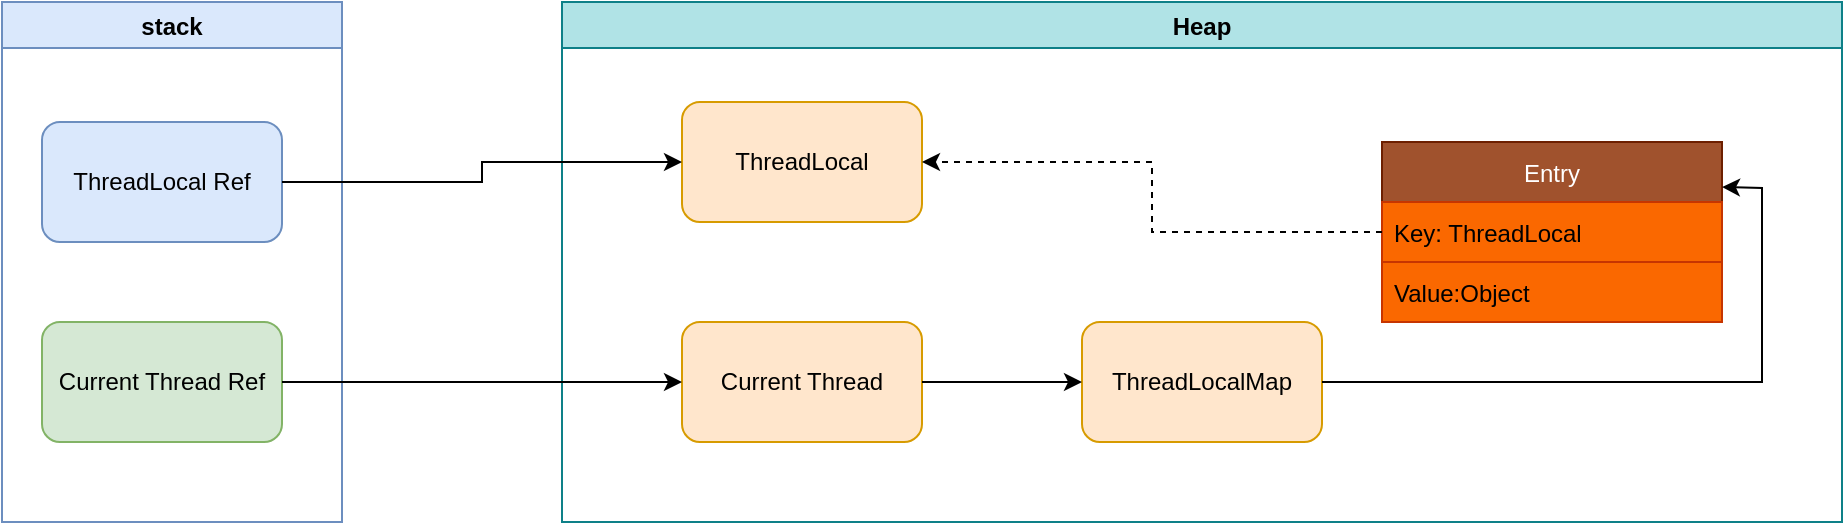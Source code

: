 <mxfile version="20.0.3" type="github">
  <diagram id="XkAaEBf53UmqDhi5dEmX" name="第 1 页">
    <mxGraphModel dx="1298" dy="663" grid="1" gridSize="10" guides="1" tooltips="1" connect="1" arrows="1" fold="1" page="1" pageScale="1" pageWidth="827" pageHeight="1169" math="0" shadow="0">
      <root>
        <mxCell id="0" />
        <mxCell id="1" parent="0" />
        <mxCell id="-2_FWKpAoTdLeDxeOx6k-1" value="stack" style="swimlane;fillColor=#dae8fc;strokeColor=#6c8ebf;" vertex="1" parent="1">
          <mxGeometry x="40" y="110" width="170" height="260" as="geometry" />
        </mxCell>
        <mxCell id="-2_FWKpAoTdLeDxeOx6k-2" value="ThreadLocal Ref" style="rounded=1;whiteSpace=wrap;html=1;fillColor=#dae8fc;strokeColor=#6c8ebf;" vertex="1" parent="-2_FWKpAoTdLeDxeOx6k-1">
          <mxGeometry x="20" y="60" width="120" height="60" as="geometry" />
        </mxCell>
        <mxCell id="-2_FWKpAoTdLeDxeOx6k-3" value="Current Thread Ref" style="rounded=1;whiteSpace=wrap;html=1;fillColor=#d5e8d4;strokeColor=#82b366;" vertex="1" parent="-2_FWKpAoTdLeDxeOx6k-1">
          <mxGeometry x="20" y="160" width="120" height="60" as="geometry" />
        </mxCell>
        <mxCell id="-2_FWKpAoTdLeDxeOx6k-4" value="Heap" style="swimlane;fillColor=#b0e3e6;strokeColor=#0e8088;" vertex="1" parent="1">
          <mxGeometry x="320" y="110" width="640" height="260" as="geometry" />
        </mxCell>
        <mxCell id="-2_FWKpAoTdLeDxeOx6k-5" value="ThreadLocal" style="rounded=1;whiteSpace=wrap;html=1;fillColor=#ffe6cc;strokeColor=#d79b00;" vertex="1" parent="-2_FWKpAoTdLeDxeOx6k-4">
          <mxGeometry x="60" y="50" width="120" height="60" as="geometry" />
        </mxCell>
        <mxCell id="-2_FWKpAoTdLeDxeOx6k-8" value="Current Thread" style="rounded=1;whiteSpace=wrap;html=1;fillColor=#ffe6cc;strokeColor=#d79b00;" vertex="1" parent="-2_FWKpAoTdLeDxeOx6k-4">
          <mxGeometry x="60" y="160" width="120" height="60" as="geometry" />
        </mxCell>
        <mxCell id="-2_FWKpAoTdLeDxeOx6k-15" value="Entry" style="swimlane;fontStyle=0;childLayout=stackLayout;horizontal=1;startSize=30;horizontalStack=0;resizeParent=1;resizeParentMax=0;resizeLast=0;collapsible=1;marginBottom=0;fillColor=#a0522d;fontColor=#ffffff;strokeColor=#6D1F00;" vertex="1" parent="-2_FWKpAoTdLeDxeOx6k-4">
          <mxGeometry x="410" y="70" width="170" height="90" as="geometry" />
        </mxCell>
        <mxCell id="-2_FWKpAoTdLeDxeOx6k-16" value="Key: ThreadLocal" style="text;strokeColor=#C73500;fillColor=#fa6800;align=left;verticalAlign=middle;spacingLeft=4;spacingRight=4;overflow=hidden;points=[[0,0.5],[1,0.5]];portConstraint=eastwest;rotatable=0;fontColor=#000000;" vertex="1" parent="-2_FWKpAoTdLeDxeOx6k-15">
          <mxGeometry y="30" width="170" height="30" as="geometry" />
        </mxCell>
        <mxCell id="-2_FWKpAoTdLeDxeOx6k-18" value="Value:Object" style="text;strokeColor=#C73500;fillColor=#fa6800;align=left;verticalAlign=middle;spacingLeft=4;spacingRight=4;overflow=hidden;points=[[0,0.5],[1,0.5]];portConstraint=eastwest;rotatable=0;fontColor=#000000;" vertex="1" parent="-2_FWKpAoTdLeDxeOx6k-15">
          <mxGeometry y="60" width="170" height="30" as="geometry" />
        </mxCell>
        <mxCell id="-2_FWKpAoTdLeDxeOx6k-21" style="edgeStyle=orthogonalEdgeStyle;rounded=0;orthogonalLoop=1;jettySize=auto;html=1;exitX=0;exitY=0.5;exitDx=0;exitDy=0;entryX=1;entryY=0.5;entryDx=0;entryDy=0;dashed=1;" edge="1" parent="-2_FWKpAoTdLeDxeOx6k-4" source="-2_FWKpAoTdLeDxeOx6k-16" target="-2_FWKpAoTdLeDxeOx6k-5">
          <mxGeometry relative="1" as="geometry" />
        </mxCell>
        <mxCell id="-2_FWKpAoTdLeDxeOx6k-13" value="ThreadLocalMap" style="whiteSpace=wrap;html=1;fillColor=#ffe6cc;strokeColor=#d79b00;rounded=1;" vertex="1" parent="1">
          <mxGeometry x="580" y="270" width="120" height="60" as="geometry" />
        </mxCell>
        <mxCell id="-2_FWKpAoTdLeDxeOx6k-14" value="" style="edgeStyle=orthogonalEdgeStyle;rounded=0;orthogonalLoop=1;jettySize=auto;html=1;" edge="1" parent="1" source="-2_FWKpAoTdLeDxeOx6k-8" target="-2_FWKpAoTdLeDxeOx6k-13">
          <mxGeometry relative="1" as="geometry" />
        </mxCell>
        <mxCell id="-2_FWKpAoTdLeDxeOx6k-19" value="" style="endArrow=classic;html=1;rounded=0;exitX=1;exitY=0.5;exitDx=0;exitDy=0;entryX=0;entryY=0.5;entryDx=0;entryDy=0;" edge="1" parent="1" source="-2_FWKpAoTdLeDxeOx6k-3" target="-2_FWKpAoTdLeDxeOx6k-8">
          <mxGeometry width="50" height="50" relative="1" as="geometry">
            <mxPoint x="390" y="370" as="sourcePoint" />
            <mxPoint x="440" y="320" as="targetPoint" />
          </mxGeometry>
        </mxCell>
        <mxCell id="-2_FWKpAoTdLeDxeOx6k-20" value="" style="endArrow=classic;html=1;rounded=0;entryX=1;entryY=0.25;entryDx=0;entryDy=0;exitX=1;exitY=0.5;exitDx=0;exitDy=0;" edge="1" parent="1" source="-2_FWKpAoTdLeDxeOx6k-13" target="-2_FWKpAoTdLeDxeOx6k-15">
          <mxGeometry width="50" height="50" relative="1" as="geometry">
            <mxPoint x="390" y="370" as="sourcePoint" />
            <mxPoint x="440" y="320" as="targetPoint" />
            <Array as="points">
              <mxPoint x="920" y="300" />
              <mxPoint x="920" y="203" />
            </Array>
          </mxGeometry>
        </mxCell>
        <mxCell id="-2_FWKpAoTdLeDxeOx6k-22" style="edgeStyle=orthogonalEdgeStyle;rounded=0;orthogonalLoop=1;jettySize=auto;html=1;exitX=1;exitY=0.5;exitDx=0;exitDy=0;entryX=0;entryY=0.5;entryDx=0;entryDy=0;" edge="1" parent="1" source="-2_FWKpAoTdLeDxeOx6k-2" target="-2_FWKpAoTdLeDxeOx6k-5">
          <mxGeometry relative="1" as="geometry" />
        </mxCell>
      </root>
    </mxGraphModel>
  </diagram>
</mxfile>